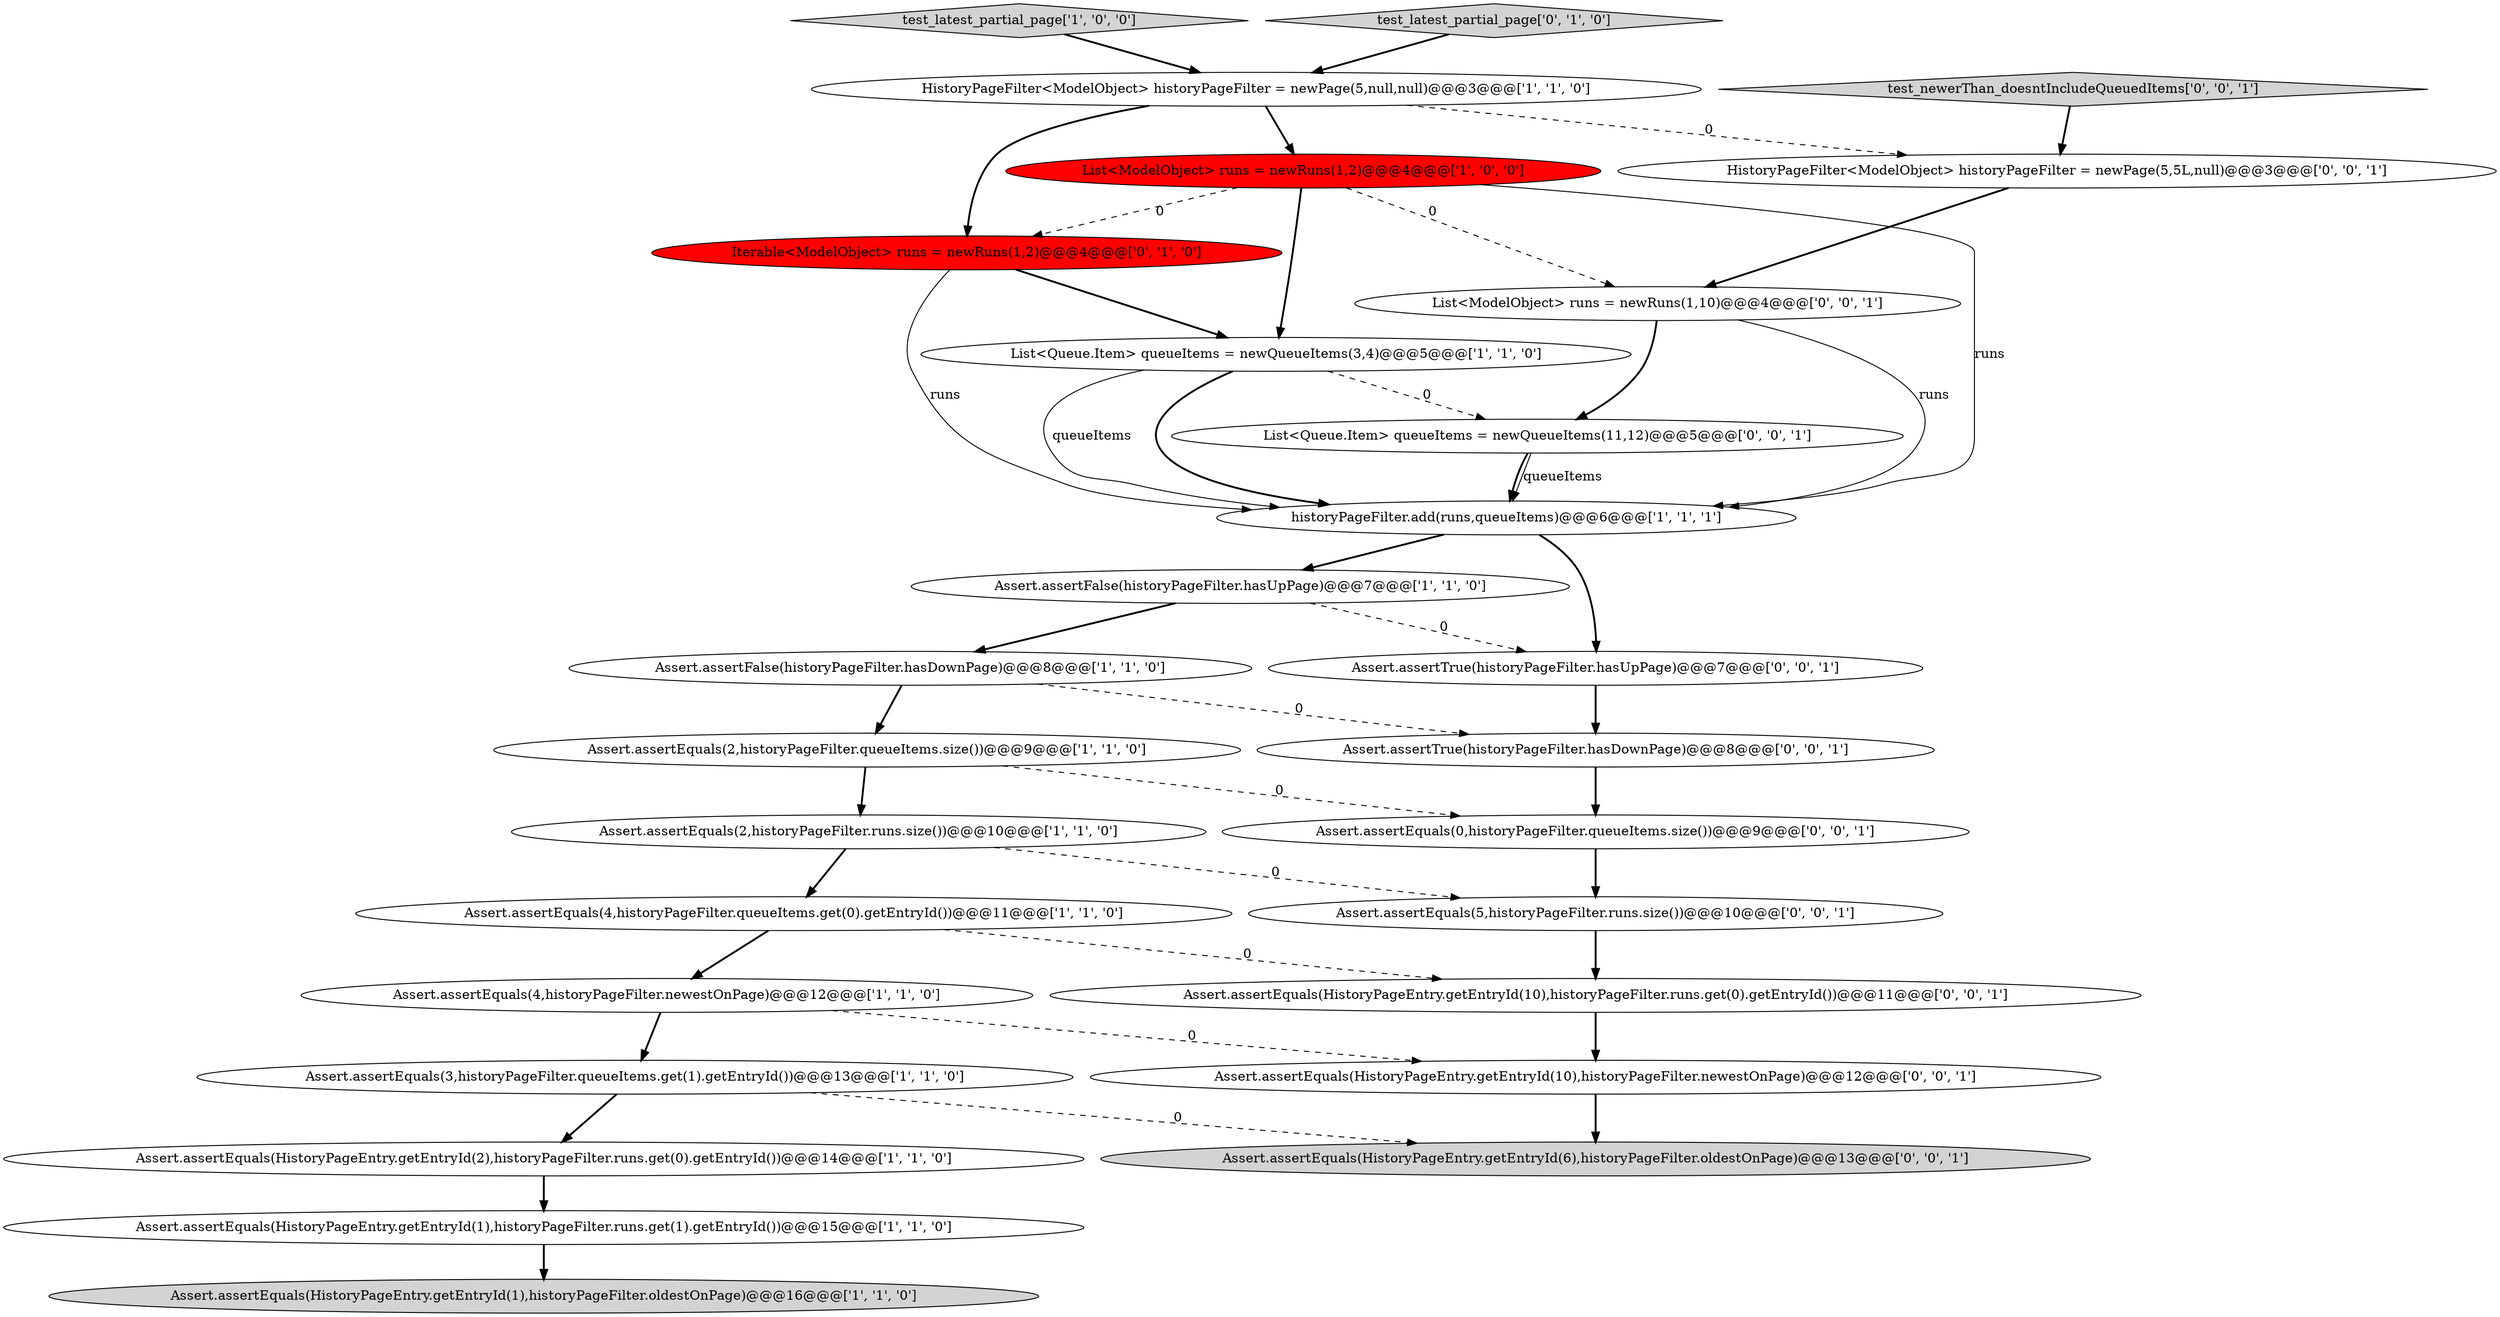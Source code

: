 digraph {
8 [style = filled, label = "Assert.assertEquals(HistoryPageEntry.getEntryId(1),historyPageFilter.oldestOnPage)@@@16@@@['1', '1', '0']", fillcolor = lightgray, shape = ellipse image = "AAA0AAABBB1BBB"];
11 [style = filled, label = "Assert.assertFalse(historyPageFilter.hasUpPage)@@@7@@@['1', '1', '0']", fillcolor = white, shape = ellipse image = "AAA0AAABBB1BBB"];
19 [style = filled, label = "Assert.assertEquals(HistoryPageEntry.getEntryId(10),historyPageFilter.newestOnPage)@@@12@@@['0', '0', '1']", fillcolor = white, shape = ellipse image = "AAA0AAABBB3BBB"];
12 [style = filled, label = "Assert.assertEquals(3,historyPageFilter.queueItems.get(1).getEntryId())@@@13@@@['1', '1', '0']", fillcolor = white, shape = ellipse image = "AAA0AAABBB1BBB"];
6 [style = filled, label = "historyPageFilter.add(runs,queueItems)@@@6@@@['1', '1', '1']", fillcolor = white, shape = ellipse image = "AAA0AAABBB1BBB"];
23 [style = filled, label = "Assert.assertEquals(5,historyPageFilter.runs.size())@@@10@@@['0', '0', '1']", fillcolor = white, shape = ellipse image = "AAA0AAABBB3BBB"];
10 [style = filled, label = "Assert.assertEquals(4,historyPageFilter.newestOnPage)@@@12@@@['1', '1', '0']", fillcolor = white, shape = ellipse image = "AAA0AAABBB1BBB"];
4 [style = filled, label = "Assert.assertFalse(historyPageFilter.hasDownPage)@@@8@@@['1', '1', '0']", fillcolor = white, shape = ellipse image = "AAA0AAABBB1BBB"];
2 [style = filled, label = "Assert.assertEquals(2,historyPageFilter.queueItems.size())@@@9@@@['1', '1', '0']", fillcolor = white, shape = ellipse image = "AAA0AAABBB1BBB"];
21 [style = filled, label = "Assert.assertEquals(0,historyPageFilter.queueItems.size())@@@9@@@['0', '0', '1']", fillcolor = white, shape = ellipse image = "AAA0AAABBB3BBB"];
22 [style = filled, label = "test_newerThan_doesntIncludeQueuedItems['0', '0', '1']", fillcolor = lightgray, shape = diamond image = "AAA0AAABBB3BBB"];
7 [style = filled, label = "test_latest_partial_page['1', '0', '0']", fillcolor = lightgray, shape = diamond image = "AAA0AAABBB1BBB"];
3 [style = filled, label = "List<ModelObject> runs = newRuns(1,2)@@@4@@@['1', '0', '0']", fillcolor = red, shape = ellipse image = "AAA1AAABBB1BBB"];
9 [style = filled, label = "List<Queue.Item> queueItems = newQueueItems(3,4)@@@5@@@['1', '1', '0']", fillcolor = white, shape = ellipse image = "AAA0AAABBB1BBB"];
15 [style = filled, label = "test_latest_partial_page['0', '1', '0']", fillcolor = lightgray, shape = diamond image = "AAA0AAABBB2BBB"];
1 [style = filled, label = "Assert.assertEquals(HistoryPageEntry.getEntryId(1),historyPageFilter.runs.get(1).getEntryId())@@@15@@@['1', '1', '0']", fillcolor = white, shape = ellipse image = "AAA0AAABBB1BBB"];
5 [style = filled, label = "HistoryPageFilter<ModelObject> historyPageFilter = newPage(5,null,null)@@@3@@@['1', '1', '0']", fillcolor = white, shape = ellipse image = "AAA0AAABBB1BBB"];
18 [style = filled, label = "List<Queue.Item> queueItems = newQueueItems(11,12)@@@5@@@['0', '0', '1']", fillcolor = white, shape = ellipse image = "AAA0AAABBB3BBB"];
24 [style = filled, label = "Assert.assertEquals(HistoryPageEntry.getEntryId(10),historyPageFilter.runs.get(0).getEntryId())@@@11@@@['0', '0', '1']", fillcolor = white, shape = ellipse image = "AAA0AAABBB3BBB"];
20 [style = filled, label = "List<ModelObject> runs = newRuns(1,10)@@@4@@@['0', '0', '1']", fillcolor = white, shape = ellipse image = "AAA0AAABBB3BBB"];
13 [style = filled, label = "Assert.assertEquals(4,historyPageFilter.queueItems.get(0).getEntryId())@@@11@@@['1', '1', '0']", fillcolor = white, shape = ellipse image = "AAA0AAABBB1BBB"];
17 [style = filled, label = "Assert.assertEquals(HistoryPageEntry.getEntryId(6),historyPageFilter.oldestOnPage)@@@13@@@['0', '0', '1']", fillcolor = lightgray, shape = ellipse image = "AAA0AAABBB3BBB"];
27 [style = filled, label = "Assert.assertTrue(historyPageFilter.hasDownPage)@@@8@@@['0', '0', '1']", fillcolor = white, shape = ellipse image = "AAA0AAABBB3BBB"];
0 [style = filled, label = "Assert.assertEquals(2,historyPageFilter.runs.size())@@@10@@@['1', '1', '0']", fillcolor = white, shape = ellipse image = "AAA0AAABBB1BBB"];
14 [style = filled, label = "Assert.assertEquals(HistoryPageEntry.getEntryId(2),historyPageFilter.runs.get(0).getEntryId())@@@14@@@['1', '1', '0']", fillcolor = white, shape = ellipse image = "AAA0AAABBB1BBB"];
16 [style = filled, label = "Iterable<ModelObject> runs = newRuns(1,2)@@@4@@@['0', '1', '0']", fillcolor = red, shape = ellipse image = "AAA1AAABBB2BBB"];
26 [style = filled, label = "Assert.assertTrue(historyPageFilter.hasUpPage)@@@7@@@['0', '0', '1']", fillcolor = white, shape = ellipse image = "AAA0AAABBB3BBB"];
25 [style = filled, label = "HistoryPageFilter<ModelObject> historyPageFilter = newPage(5,5L,null)@@@3@@@['0', '0', '1']", fillcolor = white, shape = ellipse image = "AAA0AAABBB3BBB"];
5->3 [style = bold, label=""];
13->10 [style = bold, label=""];
22->25 [style = bold, label=""];
20->6 [style = solid, label="runs"];
6->26 [style = bold, label=""];
1->8 [style = bold, label=""];
24->19 [style = bold, label=""];
0->13 [style = bold, label=""];
9->6 [style = solid, label="queueItems"];
10->19 [style = dashed, label="0"];
9->18 [style = dashed, label="0"];
0->23 [style = dashed, label="0"];
11->4 [style = bold, label=""];
16->6 [style = solid, label="runs"];
11->26 [style = dashed, label="0"];
12->17 [style = dashed, label="0"];
4->27 [style = dashed, label="0"];
5->25 [style = dashed, label="0"];
4->2 [style = bold, label=""];
19->17 [style = bold, label=""];
3->6 [style = solid, label="runs"];
15->5 [style = bold, label=""];
14->1 [style = bold, label=""];
9->6 [style = bold, label=""];
5->16 [style = bold, label=""];
3->9 [style = bold, label=""];
20->18 [style = bold, label=""];
26->27 [style = bold, label=""];
25->20 [style = bold, label=""];
7->5 [style = bold, label=""];
2->0 [style = bold, label=""];
23->24 [style = bold, label=""];
13->24 [style = dashed, label="0"];
2->21 [style = dashed, label="0"];
18->6 [style = bold, label=""];
10->12 [style = bold, label=""];
6->11 [style = bold, label=""];
3->20 [style = dashed, label="0"];
12->14 [style = bold, label=""];
18->6 [style = solid, label="queueItems"];
27->21 [style = bold, label=""];
16->9 [style = bold, label=""];
3->16 [style = dashed, label="0"];
21->23 [style = bold, label=""];
}
